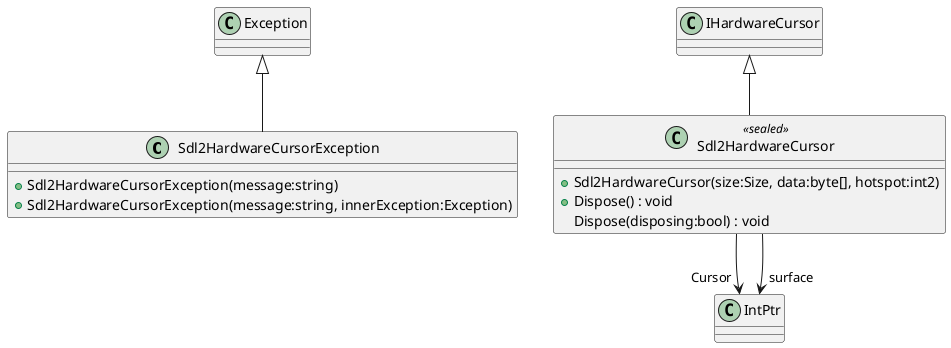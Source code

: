 @startuml
class Sdl2HardwareCursorException {
    + Sdl2HardwareCursorException(message:string)
    + Sdl2HardwareCursorException(message:string, innerException:Exception)
}
class Sdl2HardwareCursor <<sealed>> {
    + Sdl2HardwareCursor(size:Size, data:byte[], hotspot:int2)
    + Dispose() : void
    Dispose(disposing:bool) : void
}
Exception <|-- Sdl2HardwareCursorException
IHardwareCursor <|-- Sdl2HardwareCursor
Sdl2HardwareCursor --> "Cursor" IntPtr
Sdl2HardwareCursor --> "surface" IntPtr
@enduml
